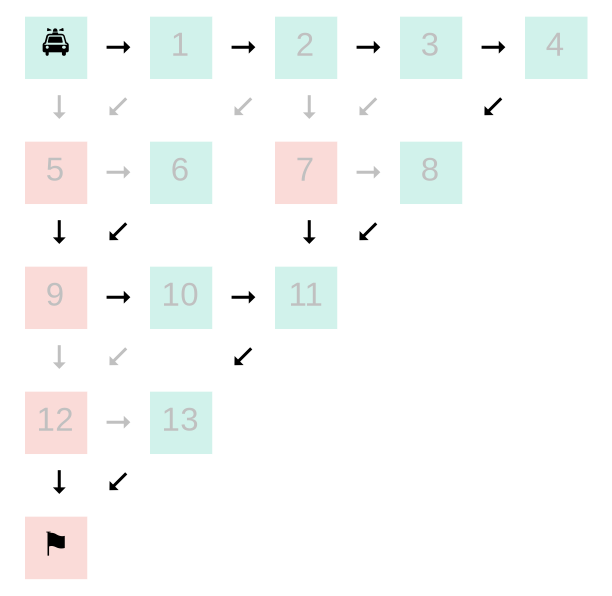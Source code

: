 digraph {
	node [shape=plaintext, fontsize=16, fontname=arial ]
	a[label=<<TABLE BORDER="0" CELLBORDER="0" CELLSPACING="0" COLOR="#ffffff">
	<TR>
		<TD width="30" height="30" fixedsize="true" BGCOLOR="#D1F2EB"><FONT COLOR="black">&#128660;</FONT></TD>
		<TD width="30" height="30" fixedsize="true" BGCOLOR="white">&#11106;</TD>
		<TD width="30" height="30" fixedsize="true" BGCOLOR="#D1F2EB"><FONT COLOR="gray">1</FONT></TD>
		<TD width="30" height="30" fixedsize="true" BGCOLOR="white">&#11106;</TD>
		<TD width="30" height="30" fixedsize="true" BGCOLOR="#D1F2EB"><FONT COLOR="gray">2</FONT></TD>
		<TD width="30" height="30" fixedsize="true" BGCOLOR="white">&#11106;</TD>
		<TD width="30" height="30" fixedsize="true" BGCOLOR="#D1F2EB"><FONT COLOR="gray">3</FONT></TD>
		<TD width="30" height="30" fixedsize="true" BGCOLOR="white">&#11106;</TD>
		<TD width="30" height="30" fixedsize="true" BGCOLOR="#D1F2EB"><FONT COLOR="gray">4</FONT></TD>
	</TR>
	<TR>
		<TD width="30" height="30" fixedsize="true" BGCOLOR="white"><FONT COLOR="gray"> &#11107;</FONT></TD>
		<TD width="30" height="30" fixedsize="true" BGCOLOR="white"><FONT COLOR="gray">&#11113;</FONT></TD>
		<TD width="30" height="30" fixedsize="true" BGCOLOR="white"></TD>
		<TD width="30" height="30" fixedsize="true" BGCOLOR="white"><FONT COLOR="gray">&#11113;</FONT></TD>
		<TD width="30" height="30" fixedsize="true" BGCOLOR="white"><FONT COLOR="gray"> &#11107;</FONT></TD>
		<TD width="30" height="30" fixedsize="true" BGCOLOR="white"><FONT COLOR="gray">&#11113;</FONT></TD>
		<TD width="30" height="30" fixedsize="true" BGCOLOR="white"></TD>
		<TD width="30" height="30" fixedsize="true" BGCOLOR="white">&#11113;</TD>
		<TD width="30" height="30" fixedsize="true" BGCOLOR="white"></TD>
	</TR>
	<TR>
		<TD width="30" height="30" fixedsize="true" BGCOLOR="#FADBD8"><FONT COLOR="gray">5</FONT></TD>
		<TD width="30" height="30" fixedsize="true" BGCOLOR="white"><FONT COLOR="gray">&#11106;</FONT></TD>
		<TD width="30" height="30" fixedsize="true" BGCOLOR="#D1F2EB"><FONT COLOR="gray">6</FONT></TD>
		<TD width="30" height="30" fixedsize="true" BGCOLOR="white"></TD>
		<TD width="30" height="30" fixedsize="true" BGCOLOR="#FADBD8"><FONT COLOR="gray">7</FONT></TD>
		<TD width="30" height="30" fixedsize="true" BGCOLOR="white"><FONT COLOR="gray">&#11106;</FONT></TD>
		<TD width="30" height="30" fixedsize="true" BGCOLOR="#D1F2EB"><FONT COLOR="gray">8</FONT></TD>
		<TD width="30" height="30" fixedsize="true" BGCOLOR="white"></TD>
		<TD width="30" height="30" fixedsize="true" BGCOLOR="white"></TD>
	</TR>
	<TR>
		<TD width="30" height="30" fixedsize="true" BGCOLOR="white"> &#11107;</TD>
		<TD width="30" height="30" fixedsize="true" BGCOLOR="white">&#11113;</TD>
		<TD width="30" height="30" fixedsize="true" BGCOLOR="white"></TD>
		<TD width="30" height="30" fixedsize="true" BGCOLOR="white"></TD>
		<TD width="30" height="30" fixedsize="true" BGCOLOR="white"> &#11107;</TD>
		<TD width="30" height="30" fixedsize="true" BGCOLOR="white">&#11113;</TD>
		<TD width="30" height="30" fixedsize="true" BGCOLOR="white"></TD>
		<TD width="30" height="30" fixedsize="true" BGCOLOR="white"></TD>
		<TD width="30" height="30" fixedsize="true" BGCOLOR="white"></TD>
	</TR>
	<TR>
		<TD width="30" height="30" fixedsize="true" BGCOLOR="#FADBD8"><FONT COLOR="gray">9</FONT></TD>
		<TD width="30" height="30" fixedsize="true" BGCOLOR="white">&#11106;</TD>
		<TD width="30" height="30" fixedsize="true" BGCOLOR="#D1F2EB"><FONT COLOR="gray">10</FONT></TD>
		<TD width="30" height="30" fixedsize="true" BGCOLOR="white">&#11106;</TD>
		<TD width="30" height="30" fixedsize="true" BGCOLOR="#D1F2EB"><FONT COLOR="gray">11</FONT></TD>
		<TD width="30" height="30" fixedsize="true" BGCOLOR="white"></TD>
		<TD width="30" height="30" fixedsize="true" BGCOLOR="white"></TD>
		<TD width="30" height="30" fixedsize="true" BGCOLOR="white"></TD>
		<TD width="30" height="30" fixedsize="true" BGCOLOR="white"></TD>
	</TR>
	<TR>
		<TD width="30" height="30" fixedsize="true" BGCOLOR="white"><FONT COLOR="gray"> &#11107;</FONT></TD>
		<TD width="30" height="30" fixedsize="true" BGCOLOR="white"><FONT COLOR="gray">&#11113;</FONT></TD>
		<TD width="30" height="30" fixedsize="true" BGCOLOR="white"></TD>
		<TD width="30" height="30" fixedsize="true" BGCOLOR="white">&#11113;</TD>
		<TD width="30" height="30" fixedsize="true" BGCOLOR="white"></TD>
		<TD width="30" height="30" fixedsize="true" BGCOLOR="white"></TD>
		<TD width="30" height="30" fixedsize="true" BGCOLOR="white"></TD>
		<TD width="30" height="30" fixedsize="true" BGCOLOR="white"></TD>
		<TD width="30" height="30" fixedsize="true" BGCOLOR="white"></TD>
	</TR>
	<TR>
		<TD width="30" height="30" fixedsize="true" BGCOLOR="#FADBD8"><FONT COLOR="gray">12</FONT></TD>
		<TD width="30" height="30" fixedsize="true" BGCOLOR="white"><FONT COLOR="gray">&#11106;</FONT></TD>
		<TD width="30" height="30" fixedsize="true" BGCOLOR="#D1F2EB"><FONT COLOR="gray">13</FONT></TD>
		<TD width="30" height="30" fixedsize="true" BGCOLOR="white"></TD>
		<TD width="30" height="30" fixedsize="true" BGCOLOR="white"></TD>
		<TD width="30" height="30" fixedsize="true" BGCOLOR="white"></TD>
		<TD width="30" height="30" fixedsize="true" BGCOLOR="white"></TD>
		<TD width="30" height="30" fixedsize="true" BGCOLOR="white"></TD>
		<TD width="30" height="30" fixedsize="true" BGCOLOR="white"></TD>
	</TR>
	<TR>
		<TD width="30" height="30" fixedsize="true" BGCOLOR="white"> &#11107;</TD>
		<TD width="30" height="30" fixedsize="true" BGCOLOR="white">&#11113;</TD>
		<TD width="30" height="30" fixedsize="true" BGCOLOR="white"></TD>
		<TD width="30" height="30" fixedsize="true" BGCOLOR="white"></TD>
		<TD width="30" height="30" fixedsize="true" BGCOLOR="white"></TD>
		<TD width="30" height="30" fixedsize="true" BGCOLOR="white"></TD>
		<TD width="30" height="30" fixedsize="true" BGCOLOR="white"></TD>
		<TD width="30" height="30" fixedsize="true" BGCOLOR="white"></TD>
		<TD width="30" height="30" fixedsize="true" BGCOLOR="white"></TD>
	</TR>
	<TR>
		<TD width="30" height="30" fixedsize="true" BGCOLOR="#FADBD8"><FONT COLOR="black">&#9873;</FONT></TD>
		<TD width="30" height="30" fixedsize="true" BGCOLOR="white"></TD>
		<TD width="30" height="30" fixedsize="true" BGCOLOR="white"></TD>
		<TD width="30" height="30" fixedsize="true" BGCOLOR="white"></TD>
		<TD width="30" height="30" fixedsize="true" BGCOLOR="white"></TD>
		<TD width="30" height="30" fixedsize="true" BGCOLOR="white"></TD>
		<TD width="30" height="30" fixedsize="true" BGCOLOR="white"></TD>
		<TD width="30" height="30" fixedsize="true" BGCOLOR="white"></TD>
		<TD width="30" height="30" fixedsize="true" BGCOLOR="white"></TD>
	</TR>
	</TABLE>>];
}
